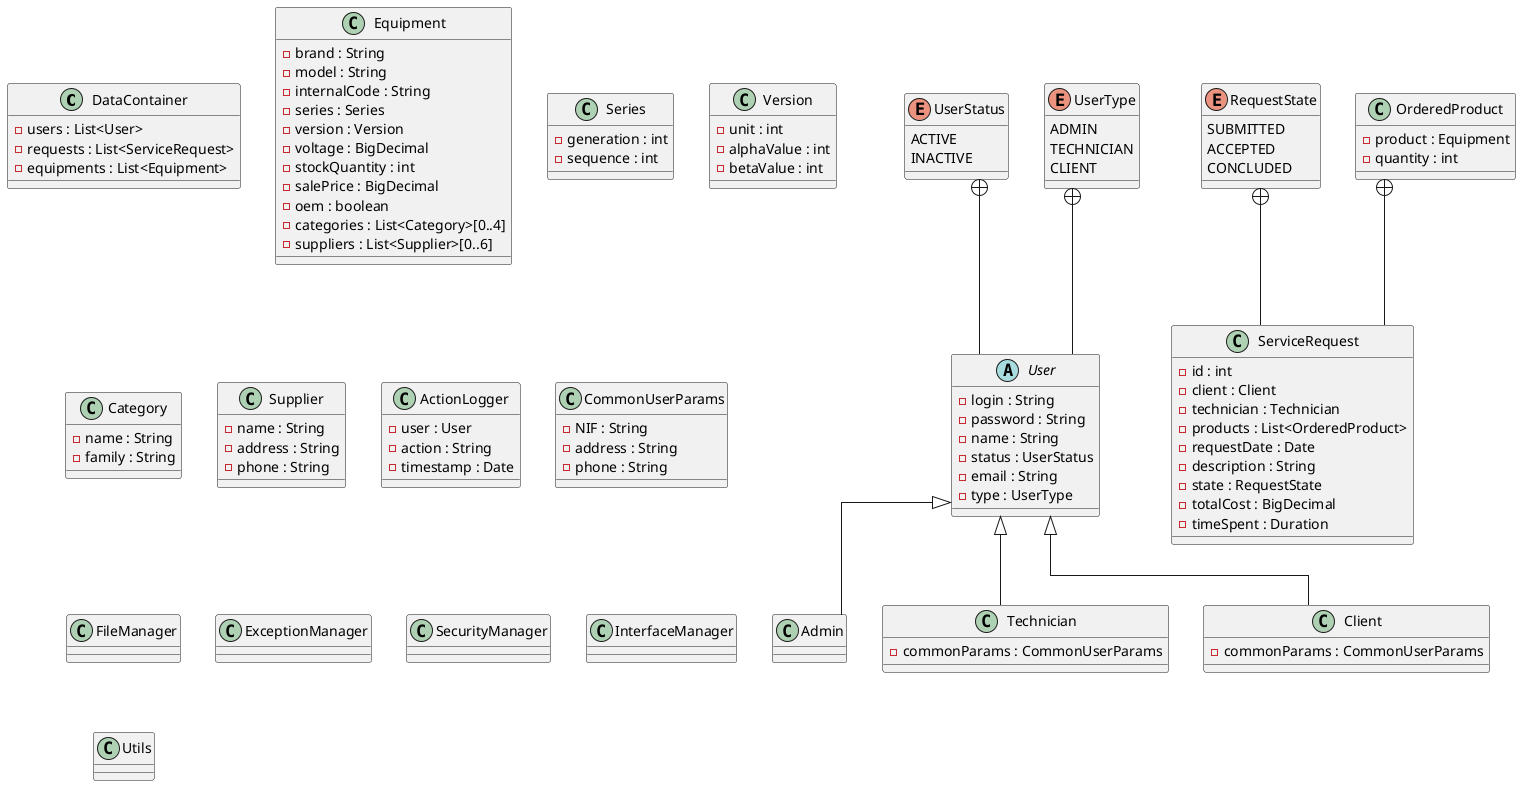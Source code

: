 @startuml class-diagram

skinparam linetype ortho

' main classes

class DataContainer {
    - users : List<User>
    - requests : List<ServiceRequest>
    - equipments : List<Equipment>
}

abstract class User {
    - login : String
    - password : String
    - name : String
    - status : UserStatus
    - email : String
    - type : UserType
}

class Admin extends User {}

class Technician extends User {
    - commonParams : CommonUserParams
}

class Client extends User {
    - commonParams : CommonUserParams
}

class ServiceRequest {
    - id : int
    - client : Client
    - technician : Technician
    - products : List<OrderedProduct>
    - requestDate : Date
    - description : String
    - state : RequestState
    - totalCost : BigDecimal
    - timeSpent : Duration
}

class Equipment {
    - brand : String
    - model : String
    - internalCode : String
    - series : Series
    - version : Version
    - voltage : BigDecimal
    - stockQuantity : int
    - salePrice : BigDecimal
    - oem : boolean
    - categories : List<Category>[0..4]
    - suppliers : List<Supplier>[0..6]
}

class Series {
    - generation : int
    - sequence : int
}

class Version {
    - unit : int
    - alphaValue : int
    - betaValue : int
}

class Category {
    - name : String
    - family : String
}

class Supplier {
    - name : String
    - address : String
    - phone : String
}

class ActionLogger {
    - user : User
    - action : String
    - timestamp : Date
}


' helper classes / interfaces / enums

enum UserStatus {
    ACTIVE
    INACTIVE
}

enum UserType {
    ADMIN
    TECHNICIAN
    CLIENT
}

enum RequestState {
    SUBMITTED
    ACCEPTED
    CONCLUDED
}

class CommonUserParams {
    - NIF : String
    - address : String
    - phone : String
}

class OrderedProduct {
    - product : Equipment
    - quantity : int
}

' contains methods related to file management/manipulation
class FileManager {}

' contains methods related to exception handling and custom exceptions
class ExceptionManager {}

' contains methods related to security (authentication/authorization, encryption, etc.)
class SecurityManager {}

' contains methods related to user interface
class InterfaceManager {}

' contains other utility methods
class Utils {}

' associations

UserStatus +-- User
UserType +-- User

RequestState +-- ServiceRequest
OrderedProduct +-- ServiceRequest

@enduml